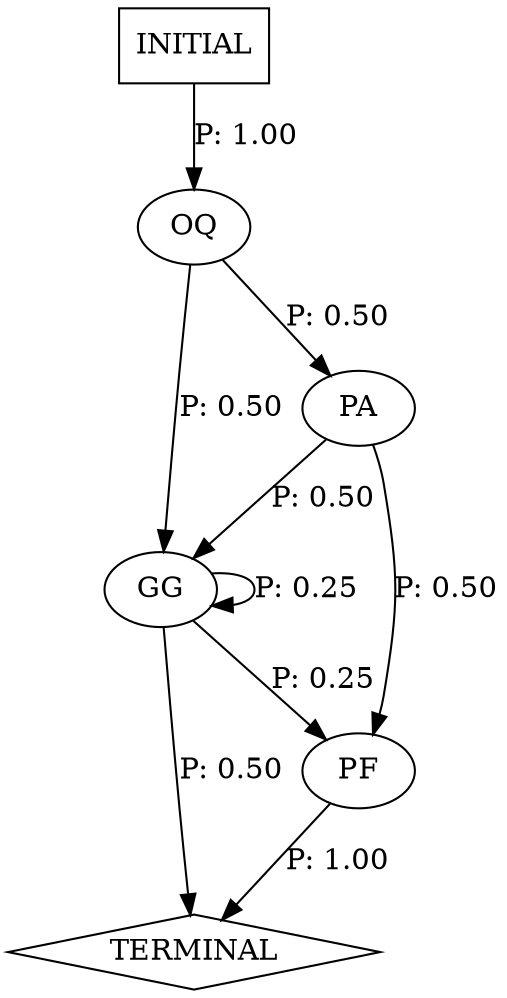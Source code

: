 digraph G {
  0 [label="GG"];
  1 [label="OQ"];
  2 [label="PA"];
  3 [label="PF"];
  4 [label="TERMINAL",shape=diamond];
  5 [label="INITIAL",shape=box];
0->0 [label="P: 0.25"];
0->3 [label="P: 0.25"];
0->4 [label="P: 0.50"];
1->0 [label="P: 0.50"];
1->2 [label="P: 0.50"];
2->0 [label="P: 0.50"];
2->3 [label="P: 0.50"];
3->4 [label="P: 1.00"];
5->1 [label="P: 1.00"];
}
